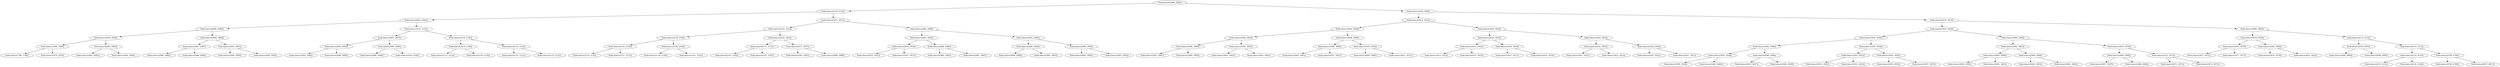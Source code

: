 digraph G{
1274738772 [label="Node{data=[2996, 2996]}"]
1274738772 -> 707106363
707106363 [label="Node{data=[2134, 2134]}"]
707106363 -> 694125601
694125601 [label="Node{data=[2093, 2093]}"]
694125601 -> 742455409
742455409 [label="Node{data=[2085, 2085]}"]
742455409 -> 811900405
811900405 [label="Node{data=[2038, 2038]}"]
811900405 -> 922108300
922108300 [label="Node{data=[1800, 1800]}"]
922108300 -> 1675474431
1675474431 [label="Node{data=[1794, 1794]}"]
922108300 -> 1215646341
1215646341 [label="Node{data=[1879, 1879]}"]
811900405 -> 1558904139
1558904139 [label="Node{data=[2083, 2083]}"]
1558904139 -> 1486105979
1486105979 [label="Node{data=[2062, 2062]}"]
1558904139 -> 1449658843
1449658843 [label="Node{data=[2084, 2084]}"]
742455409 -> 883638513
883638513 [label="Node{data=[2089, 2089]}"]
883638513 -> 1067512714
1067512714 [label="Node{data=[2087, 2087]}"]
1067512714 -> 1176956656
1176956656 [label="Node{data=[2086, 2086]}"]
1067512714 -> 1343619390
1343619390 [label="Node{data=[2088, 2088]}"]
883638513 -> 1045724933
1045724933 [label="Node{data=[2091, 2091]}"]
1045724933 -> 114354150
114354150 [label="Node{data=[2090, 2090]}"]
1045724933 -> 2003880098
2003880098 [label="Node{data=[2092, 2092]}"]
694125601 -> 386869379
386869379 [label="Node{data=[2101, 2101]}"]
386869379 -> 171888944
171888944 [label="Node{data=[2097, 2097]}"]
171888944 -> 198244422
198244422 [label="Node{data=[2095, 2095]}"]
198244422 -> 2048132166
2048132166 [label="Node{data=[2094, 2094]}"]
198244422 -> 338784439
338784439 [label="Node{data=[2096, 2096]}"]
171888944 -> 1761252432
1761252432 [label="Node{data=[2099, 2099]}"]
1761252432 -> 1692681153
1692681153 [label="Node{data=[2098, 2098]}"]
1761252432 -> 1040731439
1040731439 [label="Node{data=[2100, 2100]}"]
386869379 -> 555951761
555951761 [label="Node{data=[2130, 2130]}"]
555951761 -> 499609329
499609329 [label="Node{data=[2128, 2128]}"]
499609329 -> 1534840003
1534840003 [label="Node{data=[2115, 2115]}"]
499609329 -> 669418422
669418422 [label="Node{data=[2129, 2129]}"]
555951761 -> 533282421
533282421 [label="Node{data=[2132, 2132]}"]
533282421 -> 970943387
970943387 [label="Node{data=[2131, 2131]}"]
533282421 -> 1019721143
1019721143 [label="Node{data=[2133, 2133]}"]
707106363 -> 791636650
791636650 [label="Node{data=[2871, 2871]}"]
791636650 -> 2034488236
2034488236 [label="Node{data=[2142, 2142]}"]
2034488236 -> 998440108
998440108 [label="Node{data=[2138, 2138]}"]
998440108 -> 979995750
979995750 [label="Node{data=[2136, 2136]}"]
979995750 -> 1858587579
1858587579 [label="Node{data=[2135, 2135]}"]
979995750 -> 167689084
167689084 [label="Node{data=[2137, 2137]}"]
998440108 -> 624247155
624247155 [label="Node{data=[2140, 2140]}"]
624247155 -> 1397351183
1397351183 [label="Node{data=[2139, 2139]}"]
624247155 -> 50557134
50557134 [label="Node{data=[2141, 2141]}"]
2034488236 -> 2144997001
2144997001 [label="Node{data=[2203, 2203]}"]
2144997001 -> 1894512344
1894512344 [label="Node{data=[2171, 2171]}"]
1894512344 -> 1814438481
1814438481 [label="Node{data=[2143, 2143]}"]
1894512344 -> 1958455835
1958455835 [label="Node{data=[2187, 2187]}"]
2144997001 -> 1530547267
1530547267 [label="Node{data=[2677, 2677]}"]
1530547267 -> 1959275722
1959275722 [label="Node{data=[2385, 2385]}"]
1530547267 -> 698461352
698461352 [label="Node{data=[2866, 2866]}"]
791636650 -> 14885109
14885109 [label="Node{data=[2988, 2988]}"]
14885109 -> 154283262
154283262 [label="Node{data=[2963, 2963]}"]
154283262 -> 1009381230
1009381230 [label="Node{data=[2916, 2916]}"]
1009381230 -> 407486639
407486639 [label="Node{data=[2915, 2915]}"]
1009381230 -> 28622811
28622811 [label="Node{data=[2917, 2917]}"]
154283262 -> 435758799
435758799 [label="Node{data=[2986, 2986]}"]
435758799 -> 1792604161
1792604161 [label="Node{data=[2985, 2985]}"]
435758799 -> 1010962765
1010962765 [label="Node{data=[2987, 2987]}"]
14885109 -> 405551993
405551993 [label="Node{data=[2992, 2992]}"]
405551993 -> 1219733997
1219733997 [label="Node{data=[2990, 2990]}"]
1219733997 -> 1703299082
1703299082 [label="Node{data=[2989, 2989]}"]
1219733997 -> 1231222158
1231222158 [label="Node{data=[2991, 2991]}"]
405551993 -> 820836392
820836392 [label="Node{data=[2994, 2994]}"]
820836392 -> 1707459353
1707459353 [label="Node{data=[2993, 2993]}"]
820836392 -> 844366259
844366259 [label="Node{data=[2995, 2995]}"]
1274738772 -> 1824808178
1824808178 [label="Node{data=[3028, 3028]}"]
1824808178 -> 1002362106
1002362106 [label="Node{data=[3012, 3012]}"]
1002362106 -> 1890063775
1890063775 [label="Node{data=[3004, 3004]}"]
1890063775 -> 1659100064
1659100064 [label="Node{data=[3000, 3000]}"]
1659100064 -> 739129538
739129538 [label="Node{data=[2998, 2998]}"]
739129538 -> 1633300669
1633300669 [label="Node{data=[2997, 2997]}"]
739129538 -> 1366214116
1366214116 [label="Node{data=[2999, 2999]}"]
1659100064 -> 757873330
757873330 [label="Node{data=[3002, 3002]}"]
757873330 -> 1882836989
1882836989 [label="Node{data=[3001, 3001]}"]
757873330 -> 1087817375
1087817375 [label="Node{data=[3003, 3003]}"]
1890063775 -> 1731226244
1731226244 [label="Node{data=[3008, 3008]}"]
1731226244 -> 721757562
721757562 [label="Node{data=[3006, 3006]}"]
721757562 -> 368918976
368918976 [label="Node{data=[3005, 3005]}"]
721757562 -> 1676251102
1676251102 [label="Node{data=[3007, 3007]}"]
1731226244 -> 132754797
132754797 [label="Node{data=[3010, 3010]}"]
132754797 -> 96826911
96826911 [label="Node{data=[3009, 3009]}"]
132754797 -> 2051654694
2051654694 [label="Node{data=[3011, 3011]}"]
1002362106 -> 1441866702
1441866702 [label="Node{data=[3020, 3020]}"]
1441866702 -> 523857624
523857624 [label="Node{data=[3016, 3016]}"]
523857624 -> 828544686
828544686 [label="Node{data=[3014, 3014]}"]
828544686 -> 87952464
87952464 [label="Node{data=[3013, 3013]}"]
828544686 -> 1494069354
1494069354 [label="Node{data=[3015, 3015]}"]
523857624 -> 227953213
227953213 [label="Node{data=[3018, 3018]}"]
227953213 -> 677673671
677673671 [label="Node{data=[3017, 3017]}"]
227953213 -> 1573760791
1573760791 [label="Node{data=[3019, 3019]}"]
1441866702 -> 1777850916
1777850916 [label="Node{data=[3024, 3024]}"]
1777850916 -> 1452257925
1452257925 [label="Node{data=[3022, 3022]}"]
1452257925 -> 1563842769
1563842769 [label="Node{data=[3021, 3021]}"]
1452257925 -> 1832116599
1832116599 [label="Node{data=[3023, 3023]}"]
1777850916 -> 985804815
985804815 [label="Node{data=[3026, 3026]}"]
985804815 -> 292726344
292726344 [label="Node{data=[3025, 3025]}"]
985804815 -> 2129495143
2129495143 [label="Node{data=[3027, 3027]}"]
1824808178 -> 203942548
203942548 [label="Node{data=[3074, 3074]}"]
203942548 -> 667873623
667873623 [label="Node{data=[3058, 3058]}"]
667873623 -> 587879168
587879168 [label="Node{data=[3050, 3050]}"]
587879168 -> 836122042
836122042 [label="Node{data=[3046, 3046]}"]
836122042 -> 35002974
35002974 [label="Node{data=[3030, 3030]}"]
35002974 -> 1375868674
1375868674 [label="Node{data=[3029, 3029]}"]
35002974 -> 593615889
593615889 [label="Node{data=[3045, 3045]}"]
836122042 -> 588928546
588928546 [label="Node{data=[3048, 3048]}"]
588928546 -> 292318453
292318453 [label="Node{data=[3047, 3047]}"]
588928546 -> 1402262493
1402262493 [label="Node{data=[3049, 3049]}"]
587879168 -> 2125991146
2125991146 [label="Node{data=[3054, 3054]}"]
2125991146 -> 258145881
258145881 [label="Node{data=[3052, 3052]}"]
258145881 -> 2098929796
2098929796 [label="Node{data=[3051, 3051]}"]
258145881 -> 149163713
149163713 [label="Node{data=[3053, 3053]}"]
2125991146 -> 906333291
906333291 [label="Node{data=[3056, 3056]}"]
906333291 -> 772615364
772615364 [label="Node{data=[3055, 3055]}"]
906333291 -> 171320961
171320961 [label="Node{data=[3057, 3057]}"]
667873623 -> 579642112
579642112 [label="Node{data=[3066, 3066]}"]
579642112 -> 955254254
955254254 [label="Node{data=[3062, 3062]}"]
955254254 -> 2136765752
2136765752 [label="Node{data=[3060, 3060]}"]
2136765752 -> 1147491964
1147491964 [label="Node{data=[3059, 3059]}"]
2136765752 -> 53897555
53897555 [label="Node{data=[3061, 3061]}"]
955254254 -> 1003606958
1003606958 [label="Node{data=[3064, 3064]}"]
1003606958 -> 666403929
666403929 [label="Node{data=[3063, 3063]}"]
1003606958 -> 1224794212
1224794212 [label="Node{data=[3065, 3065]}"]
579642112 -> 2035049702
2035049702 [label="Node{data=[3070, 3070]}"]
2035049702 -> 1278575810
1278575810 [label="Node{data=[3068, 3068]}"]
1278575810 -> 793533265
793533265 [label="Node{data=[3067, 3067]}"]
1278575810 -> 1627491612
1627491612 [label="Node{data=[3069, 3069]}"]
2035049702 -> 2070982286
2070982286 [label="Node{data=[3072, 3072]}"]
2070982286 -> 461584054
461584054 [label="Node{data=[3071, 3071]}"]
2070982286 -> 1457025092
1457025092 [label="Node{data=[3073, 3073]}"]
203942548 -> 995913454
995913454 [label="Node{data=[3685, 3685]}"]
995913454 -> 1160164309
1160164309 [label="Node{data=[3078, 3078]}"]
1160164309 -> 1192364865
1192364865 [label="Node{data=[3076, 3076]}"]
1192364865 -> 1381829047
1381829047 [label="Node{data=[3075, 3075]}"]
1192364865 -> 179189260
179189260 [label="Node{data=[3077, 3077]}"]
1160164309 -> 2053538967
2053538967 [label="Node{data=[3080, 3080]}"]
2053538967 -> 771346585
771346585 [label="Node{data=[3079, 3079]}"]
2053538967 -> 391345184
391345184 [label="Node{data=[3652, 3652]}"]
995913454 -> 1823878800
1823878800 [label="Node{data=[4116, 4116]}"]
1823878800 -> 574250413
574250413 [label="Node{data=[4070, 4070]}"]
574250413 -> 1101278315
1101278315 [label="Node{data=[3809, 3809]}"]
574250413 -> 1297785355
1297785355 [label="Node{data=[4099, 4099]}"]
1823878800 -> 273008542
273008542 [label="Node{data=[4172, 4172]}"]
273008542 -> 1625437966
1625437966 [label="Node{data=[4135, 4135]}"]
1625437966 -> 4560909
4560909 [label="Node{data=[4131, 4131]}"]
1625437966 -> 412563700
412563700 [label="Node{data=[4136, 4136]}"]
273008542 -> 642807119
642807119 [label="Node{data=[4709, 4709]}"]
642807119 -> 1476099276
1476099276 [label="Node{data=[4700, 4700]}"]
642807119 -> 2077361102
2077361102 [label="Node{data=[4917, 4917]}"]
}